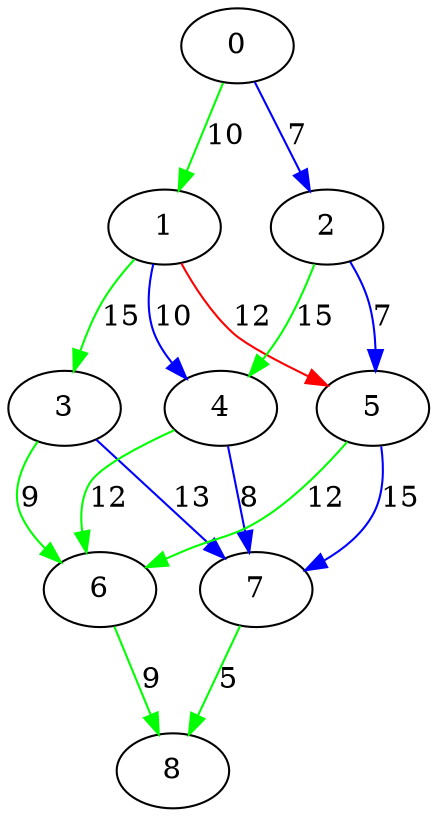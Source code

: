 digraph G {
0 -> 1 [label="10", color=green];
0 -> 2 [label="7", color=blue];
1 -> 3 [label="15", color=green];
1 -> 4 [label="10", color=blue];
1 -> 5 [label="12", color=red];
2 -> 4 [label="15", color=green];
2 -> 5 [label="7", color=blue];
3 -> 6 [label="9", color=green];
3 -> 7 [label="13", color=blue];
4 -> 6 [label="12", color=green];
4 -> 7 [label="8", color=blue];
5 -> 6 [label="12", color=green];
5 -> 7 [label="15", color=blue];
6 -> 8 [label="9", color=green];
7 -> 8 [label="5", color=green];
}

